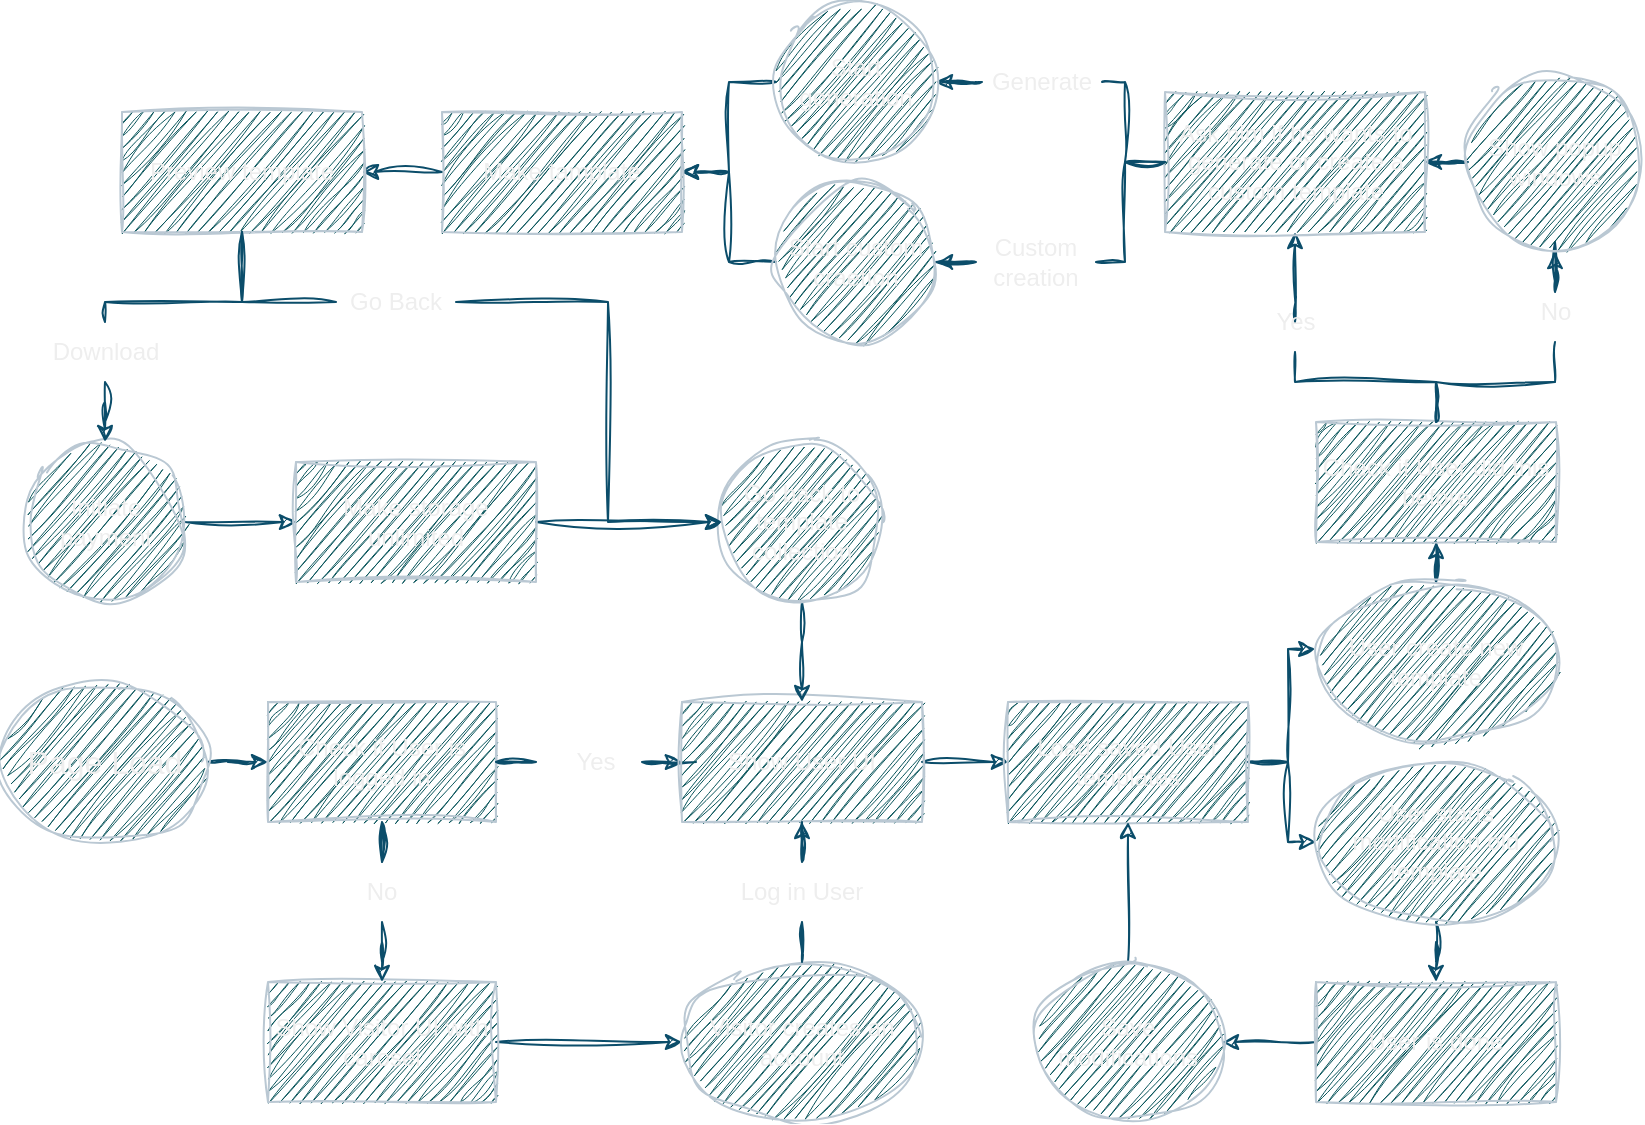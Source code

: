 <mxfile version="21.0.6" type="github">
  <diagram id="C5RBs43oDa-KdzZeNtuy" name="Page-1">
    <mxGraphModel dx="2887" dy="835" grid="0" gridSize="10" guides="1" tooltips="1" connect="1" arrows="1" fold="1" page="0" pageScale="1" pageWidth="827" pageHeight="1169" background="none" math="0" shadow="0">
      <root>
        <mxCell id="WIyWlLk6GJQsqaUBKTNV-0" />
        <mxCell id="WIyWlLk6GJQsqaUBKTNV-1" parent="WIyWlLk6GJQsqaUBKTNV-0" />
        <mxCell id="RzslzzdEL0J-uvtyFlGG-3" value="" style="edgeStyle=orthogonalEdgeStyle;rounded=0;orthogonalLoop=1;jettySize=auto;html=1;labelBackgroundColor=none;strokeColor=#0B4D6A;fontColor=default;sketch=1;curveFitting=1;jiggle=2;" edge="1" parent="WIyWlLk6GJQsqaUBKTNV-1" source="RzslzzdEL0J-uvtyFlGG-1" target="RzslzzdEL0J-uvtyFlGG-2">
          <mxGeometry relative="1" as="geometry" />
        </mxCell>
        <mxCell id="RzslzzdEL0J-uvtyFlGG-1" value="Page Load" style="ellipse;whiteSpace=wrap;html=1;fontSize=16;labelBackgroundColor=none;fillColor=#09555B;strokeColor=#BAC8D3;fontColor=#EEEEEE;sketch=1;curveFitting=1;jiggle=2;" vertex="1" parent="WIyWlLk6GJQsqaUBKTNV-1">
          <mxGeometry x="-827" y="390" width="103" height="80" as="geometry" />
        </mxCell>
        <mxCell id="RzslzzdEL0J-uvtyFlGG-100" value="" style="edgeStyle=orthogonalEdgeStyle;rounded=0;orthogonalLoop=1;jettySize=auto;html=1;startArrow=none;labelBackgroundColor=none;strokeColor=#0B4D6A;fontColor=default;sketch=1;curveFitting=1;jiggle=2;" edge="1" parent="WIyWlLk6GJQsqaUBKTNV-1" source="RzslzzdEL0J-uvtyFlGG-10" target="RzslzzdEL0J-uvtyFlGG-4">
          <mxGeometry relative="1" as="geometry" />
        </mxCell>
        <mxCell id="RzslzzdEL0J-uvtyFlGG-2" value="Check if User is logged in" style="rounded=0;whiteSpace=wrap;html=1;labelBackgroundColor=none;fillColor=#09555B;strokeColor=#BAC8D3;fontColor=#EEEEEE;sketch=1;curveFitting=1;jiggle=2;" vertex="1" parent="WIyWlLk6GJQsqaUBKTNV-1">
          <mxGeometry x="-694" y="400" width="114" height="60" as="geometry" />
        </mxCell>
        <mxCell id="RzslzzdEL0J-uvtyFlGG-50" value="" style="edgeStyle=orthogonalEdgeStyle;rounded=0;orthogonalLoop=1;jettySize=auto;html=1;labelBackgroundColor=none;strokeColor=#0B4D6A;fontColor=default;sketch=1;curveFitting=1;jiggle=2;" edge="1" parent="WIyWlLk6GJQsqaUBKTNV-1" source="RzslzzdEL0J-uvtyFlGG-4" target="RzslzzdEL0J-uvtyFlGG-45">
          <mxGeometry relative="1" as="geometry" />
        </mxCell>
        <mxCell id="RzslzzdEL0J-uvtyFlGG-4" value="Show User UI" style="whiteSpace=wrap;html=1;rounded=0;labelBackgroundColor=none;fillColor=#09555B;strokeColor=#BAC8D3;fontColor=#EEEEEE;sketch=1;curveFitting=1;jiggle=2;" vertex="1" parent="WIyWlLk6GJQsqaUBKTNV-1">
          <mxGeometry x="-487" y="400" width="120" height="60" as="geometry" />
        </mxCell>
        <mxCell id="RzslzzdEL0J-uvtyFlGG-14" value="" style="edgeStyle=orthogonalEdgeStyle;rounded=0;orthogonalLoop=1;jettySize=auto;html=1;entryX=0;entryY=0.5;entryDx=0;entryDy=0;labelBackgroundColor=none;strokeColor=#0B4D6A;fontColor=default;sketch=1;curveFitting=1;jiggle=2;" edge="1" parent="WIyWlLk6GJQsqaUBKTNV-1" source="RzslzzdEL0J-uvtyFlGG-8" target="RzslzzdEL0J-uvtyFlGG-13">
          <mxGeometry relative="1" as="geometry" />
        </mxCell>
        <mxCell id="RzslzzdEL0J-uvtyFlGG-8" value="Show Visitor UI with carosel" style="rounded=0;whiteSpace=wrap;html=1;labelBackgroundColor=none;fillColor=#09555B;strokeColor=#BAC8D3;fontColor=#EEEEEE;sketch=1;curveFitting=1;jiggle=2;" vertex="1" parent="WIyWlLk6GJQsqaUBKTNV-1">
          <mxGeometry x="-694" y="540" width="114" height="60" as="geometry" />
        </mxCell>
        <mxCell id="RzslzzdEL0J-uvtyFlGG-94" value="" style="edgeStyle=orthogonalEdgeStyle;rounded=0;orthogonalLoop=1;jettySize=auto;html=1;entryX=0.5;entryY=1;entryDx=0;entryDy=0;startArrow=none;labelBackgroundColor=none;strokeColor=#0B4D6A;fontColor=default;sketch=1;curveFitting=1;jiggle=2;" edge="1" parent="WIyWlLk6GJQsqaUBKTNV-1" source="RzslzzdEL0J-uvtyFlGG-16" target="RzslzzdEL0J-uvtyFlGG-4">
          <mxGeometry relative="1" as="geometry" />
        </mxCell>
        <mxCell id="RzslzzdEL0J-uvtyFlGG-13" value="&lt;div&gt;Visitor creates an account&lt;/div&gt;" style="ellipse;whiteSpace=wrap;html=1;rounded=0;labelBackgroundColor=none;fillColor=#09555B;strokeColor=#BAC8D3;fontColor=#EEEEEE;sketch=1;curveFitting=1;jiggle=2;" vertex="1" parent="WIyWlLk6GJQsqaUBKTNV-1">
          <mxGeometry x="-487" y="530" width="120" height="80" as="geometry" />
        </mxCell>
        <mxCell id="RzslzzdEL0J-uvtyFlGG-21" value="" style="edgeStyle=orthogonalEdgeStyle;rounded=0;orthogonalLoop=1;jettySize=auto;html=1;exitX=0.5;exitY=0;exitDx=0;exitDy=0;labelBackgroundColor=none;strokeColor=#0B4D6A;fontColor=default;sketch=1;curveFitting=1;jiggle=2;" edge="1" parent="WIyWlLk6GJQsqaUBKTNV-1" source="RzslzzdEL0J-uvtyFlGG-17" target="RzslzzdEL0J-uvtyFlGG-20">
          <mxGeometry relative="1" as="geometry">
            <mxPoint x="-60" y="330" as="sourcePoint" />
          </mxGeometry>
        </mxCell>
        <mxCell id="RzslzzdEL0J-uvtyFlGG-17" value="User create new template" style="ellipse;whiteSpace=wrap;html=1;rounded=0;labelBackgroundColor=none;fillColor=#09555B;strokeColor=#BAC8D3;fontColor=#EEEEEE;sketch=1;curveFitting=1;jiggle=2;" vertex="1" parent="WIyWlLk6GJQsqaUBKTNV-1">
          <mxGeometry x="-170" y="340" width="120" height="80" as="geometry" />
        </mxCell>
        <mxCell id="RzslzzdEL0J-uvtyFlGG-104" style="edgeStyle=orthogonalEdgeStyle;rounded=0;orthogonalLoop=1;jettySize=auto;html=1;entryX=0.5;entryY=1;entryDx=0;entryDy=0;startArrow=none;exitX=0.5;exitY=0;exitDx=0;exitDy=0;labelBackgroundColor=none;strokeColor=#0B4D6A;fontColor=default;sketch=1;curveFitting=1;jiggle=2;" edge="1" parent="WIyWlLk6GJQsqaUBKTNV-1" source="RzslzzdEL0J-uvtyFlGG-28" target="RzslzzdEL0J-uvtyFlGG-29">
          <mxGeometry relative="1" as="geometry">
            <Array as="points">
              <mxPoint x="-180" y="210" />
              <mxPoint x="-180" y="180" />
            </Array>
          </mxGeometry>
        </mxCell>
        <mxCell id="RzslzzdEL0J-uvtyFlGG-105" style="edgeStyle=orthogonalEdgeStyle;rounded=0;orthogonalLoop=1;jettySize=auto;html=1;entryX=0.5;entryY=1;entryDx=0;entryDy=0;startArrow=none;labelBackgroundColor=none;strokeColor=#0B4D6A;fontColor=default;sketch=1;curveFitting=1;jiggle=2;" edge="1" parent="WIyWlLk6GJQsqaUBKTNV-1" source="RzslzzdEL0J-uvtyFlGG-25" target="RzslzzdEL0J-uvtyFlGG-22">
          <mxGeometry relative="1" as="geometry" />
        </mxCell>
        <mxCell id="RzslzzdEL0J-uvtyFlGG-20" value="Check if User did this before" style="whiteSpace=wrap;html=1;rounded=0;labelBackgroundColor=none;fillColor=#09555B;strokeColor=#BAC8D3;fontColor=#EEEEEE;sketch=1;curveFitting=1;jiggle=2;" vertex="1" parent="WIyWlLk6GJQsqaUBKTNV-1">
          <mxGeometry x="-170" y="260" width="120" height="60" as="geometry" />
        </mxCell>
        <mxCell id="RzslzzdEL0J-uvtyFlGG-37" value="" style="edgeStyle=orthogonalEdgeStyle;rounded=0;orthogonalLoop=1;jettySize=auto;html=1;labelBackgroundColor=none;strokeColor=#0B4D6A;fontColor=default;sketch=1;curveFitting=1;jiggle=2;" edge="1" parent="WIyWlLk6GJQsqaUBKTNV-1" source="RzslzzdEL0J-uvtyFlGG-22" target="RzslzzdEL0J-uvtyFlGG-29">
          <mxGeometry relative="1" as="geometry" />
        </mxCell>
        <mxCell id="RzslzzdEL0J-uvtyFlGG-22" value="Show popup windows " style="ellipse;whiteSpace=wrap;html=1;rounded=0;labelBackgroundColor=none;fillColor=#09555B;strokeColor=#BAC8D3;fontColor=#EEEEEE;sketch=1;curveFitting=1;jiggle=2;" vertex="1" parent="WIyWlLk6GJQsqaUBKTNV-1">
          <mxGeometry x="-94" y="85" width="87" height="90" as="geometry" />
        </mxCell>
        <mxCell id="RzslzzdEL0J-uvtyFlGG-31" value="" style="edgeStyle=orthogonalEdgeStyle;rounded=0;orthogonalLoop=1;jettySize=auto;html=1;startArrow=none;labelBackgroundColor=none;strokeColor=#0B4D6A;fontColor=default;sketch=1;curveFitting=1;jiggle=2;" edge="1" parent="WIyWlLk6GJQsqaUBKTNV-1" source="RzslzzdEL0J-uvtyFlGG-33" target="RzslzzdEL0J-uvtyFlGG-30">
          <mxGeometry relative="1" as="geometry" />
        </mxCell>
        <mxCell id="RzslzzdEL0J-uvtyFlGG-35" value="" style="edgeStyle=orthogonalEdgeStyle;rounded=0;orthogonalLoop=1;jettySize=auto;html=1;startArrow=none;labelBackgroundColor=none;strokeColor=#0B4D6A;fontColor=default;sketch=1;curveFitting=1;jiggle=2;" edge="1" parent="WIyWlLk6GJQsqaUBKTNV-1" source="RzslzzdEL0J-uvtyFlGG-36" target="RzslzzdEL0J-uvtyFlGG-34">
          <mxGeometry relative="1" as="geometry" />
        </mxCell>
        <mxCell id="RzslzzdEL0J-uvtyFlGG-29" value="Ask him if he wants to generate or create a custom template" style="rounded=0;whiteSpace=wrap;html=1;labelBackgroundColor=none;fillColor=#09555B;strokeColor=#BAC8D3;fontColor=#EEEEEE;sketch=1;curveFitting=1;jiggle=2;" vertex="1" parent="WIyWlLk6GJQsqaUBKTNV-1">
          <mxGeometry x="-245.5" y="95" width="130" height="70" as="geometry" />
        </mxCell>
        <mxCell id="RzslzzdEL0J-uvtyFlGG-39" value="" style="edgeStyle=orthogonalEdgeStyle;rounded=0;orthogonalLoop=1;jettySize=auto;html=1;labelBackgroundColor=none;strokeColor=#0B4D6A;fontColor=default;sketch=1;curveFitting=1;jiggle=2;" edge="1" parent="WIyWlLk6GJQsqaUBKTNV-1" source="RzslzzdEL0J-uvtyFlGG-30" target="RzslzzdEL0J-uvtyFlGG-38">
          <mxGeometry relative="1" as="geometry" />
        </mxCell>
        <mxCell id="RzslzzdEL0J-uvtyFlGG-30" value="Start generation" style="ellipse;whiteSpace=wrap;html=1;rounded=0;labelBackgroundColor=none;fillColor=#09555B;strokeColor=#BAC8D3;fontColor=#EEEEEE;sketch=1;curveFitting=1;jiggle=2;" vertex="1" parent="WIyWlLk6GJQsqaUBKTNV-1">
          <mxGeometry x="-440" y="50" width="80" height="80" as="geometry" />
        </mxCell>
        <mxCell id="RzslzzdEL0J-uvtyFlGG-40" value="" style="edgeStyle=orthogonalEdgeStyle;rounded=0;orthogonalLoop=1;jettySize=auto;html=1;labelBackgroundColor=none;strokeColor=#0B4D6A;fontColor=default;sketch=1;curveFitting=1;jiggle=2;" edge="1" parent="WIyWlLk6GJQsqaUBKTNV-1" source="RzslzzdEL0J-uvtyFlGG-34" target="RzslzzdEL0J-uvtyFlGG-38">
          <mxGeometry relative="1" as="geometry" />
        </mxCell>
        <mxCell id="RzslzzdEL0J-uvtyFlGG-34" value="Start custom craetion" style="ellipse;whiteSpace=wrap;html=1;rounded=0;labelBackgroundColor=none;fillColor=#09555B;strokeColor=#BAC8D3;fontColor=#EEEEEE;sketch=1;curveFitting=1;jiggle=2;" vertex="1" parent="WIyWlLk6GJQsqaUBKTNV-1">
          <mxGeometry x="-440" y="140" width="80" height="80" as="geometry" />
        </mxCell>
        <mxCell id="RzslzzdEL0J-uvtyFlGG-44" value="" style="edgeStyle=orthogonalEdgeStyle;rounded=0;orthogonalLoop=1;jettySize=auto;html=1;labelBackgroundColor=none;strokeColor=#0B4D6A;fontColor=default;sketch=1;curveFitting=1;jiggle=2;" edge="1" parent="WIyWlLk6GJQsqaUBKTNV-1" source="RzslzzdEL0J-uvtyFlGG-38" target="RzslzzdEL0J-uvtyFlGG-43">
          <mxGeometry relative="1" as="geometry" />
        </mxCell>
        <mxCell id="RzslzzdEL0J-uvtyFlGG-38" value="Make tamplate" style="whiteSpace=wrap;html=1;rounded=0;labelBackgroundColor=none;fillColor=#09555B;strokeColor=#BAC8D3;fontColor=#EEEEEE;sketch=1;curveFitting=1;jiggle=2;" vertex="1" parent="WIyWlLk6GJQsqaUBKTNV-1">
          <mxGeometry x="-607" y="105" width="120" height="60" as="geometry" />
        </mxCell>
        <mxCell id="RzslzzdEL0J-uvtyFlGG-55" value="" style="edgeStyle=orthogonalEdgeStyle;rounded=0;orthogonalLoop=1;jettySize=auto;html=1;startArrow=none;labelBackgroundColor=none;strokeColor=#0B4D6A;fontColor=default;sketch=1;curveFitting=1;jiggle=2;" edge="1" parent="WIyWlLk6GJQsqaUBKTNV-1" source="RzslzzdEL0J-uvtyFlGG-71" target="RzslzzdEL0J-uvtyFlGG-54">
          <mxGeometry relative="1" as="geometry">
            <Array as="points">
              <mxPoint x="-524" y="200" />
            </Array>
          </mxGeometry>
        </mxCell>
        <mxCell id="RzslzzdEL0J-uvtyFlGG-43" value="Preview template" style="whiteSpace=wrap;html=1;rounded=0;labelBackgroundColor=none;fillColor=#09555B;strokeColor=#BAC8D3;fontColor=#EEEEEE;sketch=1;curveFitting=1;jiggle=2;" vertex="1" parent="WIyWlLk6GJQsqaUBKTNV-1">
          <mxGeometry x="-767" y="105" width="120" height="60" as="geometry" />
        </mxCell>
        <mxCell id="RzslzzdEL0J-uvtyFlGG-109" value="" style="edgeStyle=orthogonalEdgeStyle;rounded=0;orthogonalLoop=1;jettySize=auto;html=1;labelBackgroundColor=none;strokeColor=#0B4D6A;fontColor=default;sketch=1;curveFitting=1;jiggle=2;" edge="1" parent="WIyWlLk6GJQsqaUBKTNV-1" source="RzslzzdEL0J-uvtyFlGG-45" target="RzslzzdEL0J-uvtyFlGG-64">
          <mxGeometry relative="1" as="geometry" />
        </mxCell>
        <mxCell id="RzslzzdEL0J-uvtyFlGG-110" style="edgeStyle=orthogonalEdgeStyle;rounded=0;orthogonalLoop=1;jettySize=auto;html=1;entryX=-0.003;entryY=0.419;entryDx=0;entryDy=0;entryPerimeter=0;labelBackgroundColor=none;strokeColor=#0B4D6A;fontColor=default;sketch=1;curveFitting=1;jiggle=2;" edge="1" parent="WIyWlLk6GJQsqaUBKTNV-1" source="RzslzzdEL0J-uvtyFlGG-45" target="RzslzzdEL0J-uvtyFlGG-17">
          <mxGeometry relative="1" as="geometry">
            <Array as="points">
              <mxPoint x="-184" y="430" />
              <mxPoint x="-184" y="374" />
            </Array>
          </mxGeometry>
        </mxCell>
        <mxCell id="RzslzzdEL0J-uvtyFlGG-45" value="Load saved User templates" style="whiteSpace=wrap;html=1;rounded=0;labelBackgroundColor=none;fillColor=#09555B;strokeColor=#BAC8D3;fontColor=#EEEEEE;sketch=1;curveFitting=1;jiggle=2;" vertex="1" parent="WIyWlLk6GJQsqaUBKTNV-1">
          <mxGeometry x="-324" y="400" width="120" height="60" as="geometry" />
        </mxCell>
        <mxCell id="RzslzzdEL0J-uvtyFlGG-59" value="" style="edgeStyle=orthogonalEdgeStyle;rounded=0;orthogonalLoop=1;jettySize=auto;html=1;labelBackgroundColor=none;strokeColor=#0B4D6A;fontColor=default;sketch=1;curveFitting=1;jiggle=2;" edge="1" parent="WIyWlLk6GJQsqaUBKTNV-1" source="RzslzzdEL0J-uvtyFlGG-48" target="RzslzzdEL0J-uvtyFlGG-58">
          <mxGeometry relative="1" as="geometry" />
        </mxCell>
        <mxCell id="RzslzzdEL0J-uvtyFlGG-48" value="Initiate payment" style="ellipse;whiteSpace=wrap;html=1;rounded=0;labelBackgroundColor=none;fillColor=#09555B;strokeColor=#BAC8D3;fontColor=#EEEEEE;sketch=1;curveFitting=1;jiggle=2;" vertex="1" parent="WIyWlLk6GJQsqaUBKTNV-1">
          <mxGeometry x="-815.5" y="270" width="80" height="80" as="geometry" />
        </mxCell>
        <mxCell id="RzslzzdEL0J-uvtyFlGG-57" style="edgeStyle=orthogonalEdgeStyle;rounded=0;orthogonalLoop=1;jettySize=auto;html=1;entryX=0.5;entryY=0;entryDx=0;entryDy=0;exitX=0.5;exitY=1;exitDx=0;exitDy=0;labelBackgroundColor=none;strokeColor=#0B4D6A;fontColor=default;sketch=1;curveFitting=1;jiggle=2;" edge="1" parent="WIyWlLk6GJQsqaUBKTNV-1" source="RzslzzdEL0J-uvtyFlGG-54" target="RzslzzdEL0J-uvtyFlGG-4">
          <mxGeometry relative="1" as="geometry">
            <Array as="points">
              <mxPoint x="-427" y="370" />
              <mxPoint x="-427" y="370" />
            </Array>
          </mxGeometry>
        </mxCell>
        <mxCell id="RzslzzdEL0J-uvtyFlGG-54" value="Go back to template collection" style="ellipse;whiteSpace=wrap;html=1;rounded=0;labelBackgroundColor=none;fillColor=#09555B;strokeColor=#BAC8D3;fontColor=#EEEEEE;sketch=1;curveFitting=1;jiggle=2;" vertex="1" parent="WIyWlLk6GJQsqaUBKTNV-1">
          <mxGeometry x="-467" y="270" width="80" height="80" as="geometry" />
        </mxCell>
        <mxCell id="RzslzzdEL0J-uvtyFlGG-60" value="" style="edgeStyle=orthogonalEdgeStyle;rounded=0;orthogonalLoop=1;jettySize=auto;html=1;labelBackgroundColor=none;strokeColor=#0B4D6A;fontColor=default;sketch=1;curveFitting=1;jiggle=2;" edge="1" parent="WIyWlLk6GJQsqaUBKTNV-1" source="RzslzzdEL0J-uvtyFlGG-58" target="RzslzzdEL0J-uvtyFlGG-54">
          <mxGeometry relative="1" as="geometry" />
        </mxCell>
        <mxCell id="RzslzzdEL0J-uvtyFlGG-58" value="Make storage unlimited" style="whiteSpace=wrap;html=1;rounded=0;labelBackgroundColor=none;fillColor=#09555B;strokeColor=#BAC8D3;fontColor=#EEEEEE;sketch=1;curveFitting=1;jiggle=2;" vertex="1" parent="WIyWlLk6GJQsqaUBKTNV-1">
          <mxGeometry x="-680" y="280" width="120" height="60" as="geometry" />
        </mxCell>
        <mxCell id="RzslzzdEL0J-uvtyFlGG-66" value="" style="edgeStyle=orthogonalEdgeStyle;rounded=0;orthogonalLoop=1;jettySize=auto;html=1;labelBackgroundColor=none;strokeColor=#0B4D6A;fontColor=default;sketch=1;curveFitting=1;jiggle=2;" edge="1" parent="WIyWlLk6GJQsqaUBKTNV-1" source="RzslzzdEL0J-uvtyFlGG-64" target="RzslzzdEL0J-uvtyFlGG-65">
          <mxGeometry relative="1" as="geometry" />
        </mxCell>
        <mxCell id="RzslzzdEL0J-uvtyFlGG-68" value="" style="edgeStyle=orthogonalEdgeStyle;rounded=0;orthogonalLoop=1;jettySize=auto;html=1;labelBackgroundColor=none;strokeColor=#0B4D6A;fontColor=default;sketch=1;curveFitting=1;jiggle=2;" edge="1" parent="WIyWlLk6GJQsqaUBKTNV-1" source="RzslzzdEL0J-uvtyFlGG-65" target="RzslzzdEL0J-uvtyFlGG-67">
          <mxGeometry relative="1" as="geometry" />
        </mxCell>
        <mxCell id="RzslzzdEL0J-uvtyFlGG-65" value="User is done" style="whiteSpace=wrap;html=1;labelBackgroundColor=none;fillColor=#09555B;strokeColor=#BAC8D3;fontColor=#EEEEEE;sketch=1;curveFitting=1;jiggle=2;" vertex="1" parent="WIyWlLk6GJQsqaUBKTNV-1">
          <mxGeometry x="-170" y="540" width="120" height="60" as="geometry" />
        </mxCell>
        <mxCell id="RzslzzdEL0J-uvtyFlGG-70" value="" style="edgeStyle=orthogonalEdgeStyle;rounded=0;orthogonalLoop=1;jettySize=auto;html=1;labelBackgroundColor=none;strokeColor=#0B4D6A;fontColor=default;sketch=1;curveFitting=1;jiggle=2;" edge="1" parent="WIyWlLk6GJQsqaUBKTNV-1" source="RzslzzdEL0J-uvtyFlGG-67" target="RzslzzdEL0J-uvtyFlGG-45">
          <mxGeometry relative="1" as="geometry" />
        </mxCell>
        <mxCell id="RzslzzdEL0J-uvtyFlGG-67" value="Save modifications" style="ellipse;whiteSpace=wrap;html=1;labelBackgroundColor=none;fillColor=#09555B;strokeColor=#BAC8D3;fontColor=#EEEEEE;sketch=1;curveFitting=1;jiggle=2;" vertex="1" parent="WIyWlLk6GJQsqaUBKTNV-1">
          <mxGeometry x="-311" y="530" width="94" height="80" as="geometry" />
        </mxCell>
        <mxCell id="RzslzzdEL0J-uvtyFlGG-72" value="" style="edgeStyle=orthogonalEdgeStyle;rounded=0;orthogonalLoop=1;jettySize=auto;html=1;endArrow=none;labelBackgroundColor=none;strokeColor=#0B4D6A;fontColor=default;sketch=1;curveFitting=1;jiggle=2;" edge="1" parent="WIyWlLk6GJQsqaUBKTNV-1" source="RzslzzdEL0J-uvtyFlGG-43" target="RzslzzdEL0J-uvtyFlGG-71">
          <mxGeometry relative="1" as="geometry">
            <mxPoint x="-707" y="165" as="sourcePoint" />
            <mxPoint x="-524" y="220" as="targetPoint" />
            <Array as="points">
              <mxPoint x="-707" y="200" />
            </Array>
          </mxGeometry>
        </mxCell>
        <mxCell id="RzslzzdEL0J-uvtyFlGG-71" value="Go Back" style="text;html=1;strokeColor=none;fillColor=none;align=center;verticalAlign=middle;whiteSpace=wrap;rounded=0;labelBackgroundColor=none;fontColor=#EEEEEE;sketch=1;curveFitting=1;jiggle=2;" vertex="1" parent="WIyWlLk6GJQsqaUBKTNV-1">
          <mxGeometry x="-660" y="185" width="60" height="30" as="geometry" />
        </mxCell>
        <mxCell id="RzslzzdEL0J-uvtyFlGG-75" value="" style="edgeStyle=orthogonalEdgeStyle;rounded=0;orthogonalLoop=1;jettySize=auto;html=1;endArrow=none;labelBackgroundColor=none;strokeColor=#0B4D6A;fontColor=default;sketch=1;curveFitting=1;jiggle=2;" edge="1" parent="WIyWlLk6GJQsqaUBKTNV-1" source="RzslzzdEL0J-uvtyFlGG-43" target="RzslzzdEL0J-uvtyFlGG-53">
          <mxGeometry relative="1" as="geometry">
            <mxPoint x="-707" y="165" as="sourcePoint" />
            <mxPoint x="-787" y="220" as="targetPoint" />
            <Array as="points">
              <mxPoint x="-707" y="200" />
            </Array>
          </mxGeometry>
        </mxCell>
        <mxCell id="RzslzzdEL0J-uvtyFlGG-76" style="edgeStyle=orthogonalEdgeStyle;rounded=0;orthogonalLoop=1;jettySize=auto;html=1;entryX=0.5;entryY=0;entryDx=0;entryDy=0;labelBackgroundColor=none;strokeColor=#0B4D6A;fontColor=default;sketch=1;curveFitting=1;jiggle=2;" edge="1" parent="WIyWlLk6GJQsqaUBKTNV-1" source="RzslzzdEL0J-uvtyFlGG-53" target="RzslzzdEL0J-uvtyFlGG-48">
          <mxGeometry relative="1" as="geometry" />
        </mxCell>
        <mxCell id="RzslzzdEL0J-uvtyFlGG-53" value="Download" style="text;html=1;strokeColor=none;fillColor=none;align=center;verticalAlign=middle;whiteSpace=wrap;rounded=0;labelBackgroundColor=none;fontColor=#EEEEEE;sketch=1;curveFitting=1;jiggle=2;" vertex="1" parent="WIyWlLk6GJQsqaUBKTNV-1">
          <mxGeometry x="-805.5" y="210" width="60" height="30" as="geometry" />
        </mxCell>
        <mxCell id="RzslzzdEL0J-uvtyFlGG-78" value="" style="edgeStyle=orthogonalEdgeStyle;rounded=0;orthogonalLoop=1;jettySize=auto;html=1;endArrow=none;labelBackgroundColor=none;strokeColor=#0B4D6A;fontColor=default;sketch=1;curveFitting=1;jiggle=2;" edge="1" parent="WIyWlLk6GJQsqaUBKTNV-1" source="RzslzzdEL0J-uvtyFlGG-29" target="RzslzzdEL0J-uvtyFlGG-33">
          <mxGeometry relative="1" as="geometry">
            <mxPoint x="-267" y="130" as="sourcePoint" />
            <mxPoint x="-347" y="90" as="targetPoint" />
          </mxGeometry>
        </mxCell>
        <mxCell id="RzslzzdEL0J-uvtyFlGG-33" value="Generate" style="text;html=1;strokeColor=none;fillColor=none;align=center;verticalAlign=middle;whiteSpace=wrap;rounded=0;labelBackgroundColor=none;fontColor=#EEEEEE;sketch=1;curveFitting=1;jiggle=2;" vertex="1" parent="WIyWlLk6GJQsqaUBKTNV-1">
          <mxGeometry x="-337" y="75" width="60" height="30" as="geometry" />
        </mxCell>
        <mxCell id="RzslzzdEL0J-uvtyFlGG-79" style="edgeStyle=orthogonalEdgeStyle;rounded=0;orthogonalLoop=1;jettySize=auto;html=1;exitX=0.5;exitY=1;exitDx=0;exitDy=0;labelBackgroundColor=none;strokeColor=#0B4D6A;fontColor=default;sketch=1;curveFitting=1;jiggle=2;" edge="1" parent="WIyWlLk6GJQsqaUBKTNV-1" source="RzslzzdEL0J-uvtyFlGG-33" target="RzslzzdEL0J-uvtyFlGG-33">
          <mxGeometry relative="1" as="geometry" />
        </mxCell>
        <mxCell id="RzslzzdEL0J-uvtyFlGG-80" value="" style="edgeStyle=orthogonalEdgeStyle;rounded=0;orthogonalLoop=1;jettySize=auto;html=1;endArrow=none;labelBackgroundColor=none;strokeColor=#0B4D6A;fontColor=default;sketch=1;curveFitting=1;jiggle=2;" edge="1" parent="WIyWlLk6GJQsqaUBKTNV-1" source="RzslzzdEL0J-uvtyFlGG-29" target="RzslzzdEL0J-uvtyFlGG-36">
          <mxGeometry relative="1" as="geometry">
            <mxPoint x="-245" y="130" as="sourcePoint" />
            <mxPoint x="-360" y="180" as="targetPoint" />
          </mxGeometry>
        </mxCell>
        <mxCell id="RzslzzdEL0J-uvtyFlGG-36" value="Custom creation" style="text;html=1;strokeColor=none;fillColor=none;align=center;verticalAlign=middle;whiteSpace=wrap;rounded=0;labelBackgroundColor=none;fontColor=#EEEEEE;sketch=1;curveFitting=1;jiggle=2;" vertex="1" parent="WIyWlLk6GJQsqaUBKTNV-1">
          <mxGeometry x="-340" y="165" width="60" height="30" as="geometry" />
        </mxCell>
        <mxCell id="RzslzzdEL0J-uvtyFlGG-89" value="" style="edgeStyle=orthogonalEdgeStyle;rounded=0;orthogonalLoop=1;jettySize=auto;html=1;exitX=0.5;exitY=1;exitDx=0;exitDy=0;endArrow=none;labelBackgroundColor=none;strokeColor=#0B4D6A;fontColor=default;sketch=1;curveFitting=1;jiggle=2;" edge="1" parent="WIyWlLk6GJQsqaUBKTNV-1" source="RzslzzdEL0J-uvtyFlGG-2" target="RzslzzdEL0J-uvtyFlGG-7">
          <mxGeometry relative="1" as="geometry">
            <mxPoint x="-637" y="460" as="sourcePoint" />
            <mxPoint x="-634" y="510" as="targetPoint" />
            <Array as="points" />
          </mxGeometry>
        </mxCell>
        <mxCell id="RzslzzdEL0J-uvtyFlGG-91" value="" style="edgeStyle=orthogonalEdgeStyle;rounded=0;orthogonalLoop=1;jettySize=auto;html=1;labelBackgroundColor=none;strokeColor=#0B4D6A;fontColor=default;sketch=1;curveFitting=1;jiggle=2;" edge="1" parent="WIyWlLk6GJQsqaUBKTNV-1" source="RzslzzdEL0J-uvtyFlGG-7" target="RzslzzdEL0J-uvtyFlGG-8">
          <mxGeometry relative="1" as="geometry" />
        </mxCell>
        <mxCell id="RzslzzdEL0J-uvtyFlGG-7" value="No" style="text;html=1;strokeColor=none;fillColor=none;align=center;verticalAlign=middle;whiteSpace=wrap;rounded=0;labelBackgroundColor=none;fontColor=#EEEEEE;sketch=1;curveFitting=1;jiggle=2;" vertex="1" parent="WIyWlLk6GJQsqaUBKTNV-1">
          <mxGeometry x="-667" y="480" width="60" height="30" as="geometry" />
        </mxCell>
        <mxCell id="RzslzzdEL0J-uvtyFlGG-95" value="" style="edgeStyle=orthogonalEdgeStyle;rounded=0;orthogonalLoop=1;jettySize=auto;html=1;entryX=0.5;entryY=1;entryDx=0;entryDy=0;endArrow=none;labelBackgroundColor=none;strokeColor=#0B4D6A;fontColor=default;sketch=1;curveFitting=1;jiggle=2;" edge="1" parent="WIyWlLk6GJQsqaUBKTNV-1" source="RzslzzdEL0J-uvtyFlGG-13" target="RzslzzdEL0J-uvtyFlGG-16">
          <mxGeometry relative="1" as="geometry">
            <mxPoint x="-454" y="600" as="sourcePoint" />
            <mxPoint x="-454" y="480" as="targetPoint" />
          </mxGeometry>
        </mxCell>
        <mxCell id="RzslzzdEL0J-uvtyFlGG-16" value="Log in User" style="text;html=1;strokeColor=none;fillColor=none;align=center;verticalAlign=middle;whiteSpace=wrap;rounded=0;labelBackgroundColor=none;fontColor=#EEEEEE;sketch=1;curveFitting=1;jiggle=2;" vertex="1" parent="WIyWlLk6GJQsqaUBKTNV-1">
          <mxGeometry x="-487" y="480" width="120" height="30" as="geometry" />
        </mxCell>
        <mxCell id="RzslzzdEL0J-uvtyFlGG-101" value="" style="edgeStyle=orthogonalEdgeStyle;rounded=0;orthogonalLoop=1;jettySize=auto;html=1;endArrow=none;labelBackgroundColor=none;strokeColor=#0B4D6A;fontColor=default;sketch=1;curveFitting=1;jiggle=2;" edge="1" parent="WIyWlLk6GJQsqaUBKTNV-1" source="RzslzzdEL0J-uvtyFlGG-2" target="RzslzzdEL0J-uvtyFlGG-10">
          <mxGeometry relative="1" as="geometry">
            <mxPoint x="-580" y="430" as="sourcePoint" />
            <mxPoint x="-500" y="430" as="targetPoint" />
          </mxGeometry>
        </mxCell>
        <mxCell id="RzslzzdEL0J-uvtyFlGG-10" value="Yes" style="text;html=1;strokeColor=none;fillColor=none;align=center;verticalAlign=middle;whiteSpace=wrap;rounded=0;labelBackgroundColor=none;fontColor=#EEEEEE;sketch=1;curveFitting=1;jiggle=2;" vertex="1" parent="WIyWlLk6GJQsqaUBKTNV-1">
          <mxGeometry x="-560" y="415" width="60" height="30" as="geometry" />
        </mxCell>
        <mxCell id="RzslzzdEL0J-uvtyFlGG-106" value="" style="edgeStyle=orthogonalEdgeStyle;rounded=0;orthogonalLoop=1;jettySize=auto;html=1;entryX=0.5;entryY=1;entryDx=0;entryDy=0;endArrow=none;labelBackgroundColor=none;strokeColor=#0B4D6A;fontColor=default;sketch=1;curveFitting=1;jiggle=2;" edge="1" parent="WIyWlLk6GJQsqaUBKTNV-1" source="RzslzzdEL0J-uvtyFlGG-20" target="RzslzzdEL0J-uvtyFlGG-25">
          <mxGeometry relative="1" as="geometry">
            <mxPoint x="-50" y="290" as="sourcePoint" />
            <mxPoint x="4" y="175" as="targetPoint" />
          </mxGeometry>
        </mxCell>
        <mxCell id="RzslzzdEL0J-uvtyFlGG-25" value="No" style="text;html=1;strokeColor=none;fillColor=none;align=center;verticalAlign=middle;whiteSpace=wrap;rounded=0;labelBackgroundColor=none;fontColor=#EEEEEE;sketch=1;curveFitting=1;jiggle=2;" vertex="1" parent="WIyWlLk6GJQsqaUBKTNV-1">
          <mxGeometry x="-72.5" y="190" width="44" height="30" as="geometry" />
        </mxCell>
        <mxCell id="RzslzzdEL0J-uvtyFlGG-107" value="" style="edgeStyle=orthogonalEdgeStyle;rounded=0;orthogonalLoop=1;jettySize=auto;html=1;entryX=0.5;entryY=1;entryDx=0;entryDy=0;endArrow=none;labelBackgroundColor=none;strokeColor=#0B4D6A;fontColor=default;sketch=1;curveFitting=1;jiggle=2;" edge="1" parent="WIyWlLk6GJQsqaUBKTNV-1" source="RzslzzdEL0J-uvtyFlGG-20" target="RzslzzdEL0J-uvtyFlGG-28">
          <mxGeometry relative="1" as="geometry">
            <mxPoint x="-110" y="260" as="sourcePoint" />
            <mxPoint x="-180" y="165" as="targetPoint" />
          </mxGeometry>
        </mxCell>
        <mxCell id="RzslzzdEL0J-uvtyFlGG-28" value="Yes" style="text;html=1;strokeColor=none;fillColor=none;align=center;verticalAlign=middle;whiteSpace=wrap;rounded=0;labelBackgroundColor=none;fontColor=#EEEEEE;sketch=1;curveFitting=1;jiggle=2;" vertex="1" parent="WIyWlLk6GJQsqaUBKTNV-1">
          <mxGeometry x="-210.5" y="195" width="60" height="30" as="geometry" />
        </mxCell>
        <mxCell id="RzslzzdEL0J-uvtyFlGG-64" value="User starts modification old template" style="ellipse;whiteSpace=wrap;html=1;labelBackgroundColor=none;fillColor=#09555B;strokeColor=#BAC8D3;fontColor=#EEEEEE;sketch=1;curveFitting=1;jiggle=2;" vertex="1" parent="WIyWlLk6GJQsqaUBKTNV-1">
          <mxGeometry x="-170" y="430" width="120" height="80" as="geometry" />
        </mxCell>
      </root>
    </mxGraphModel>
  </diagram>
</mxfile>
